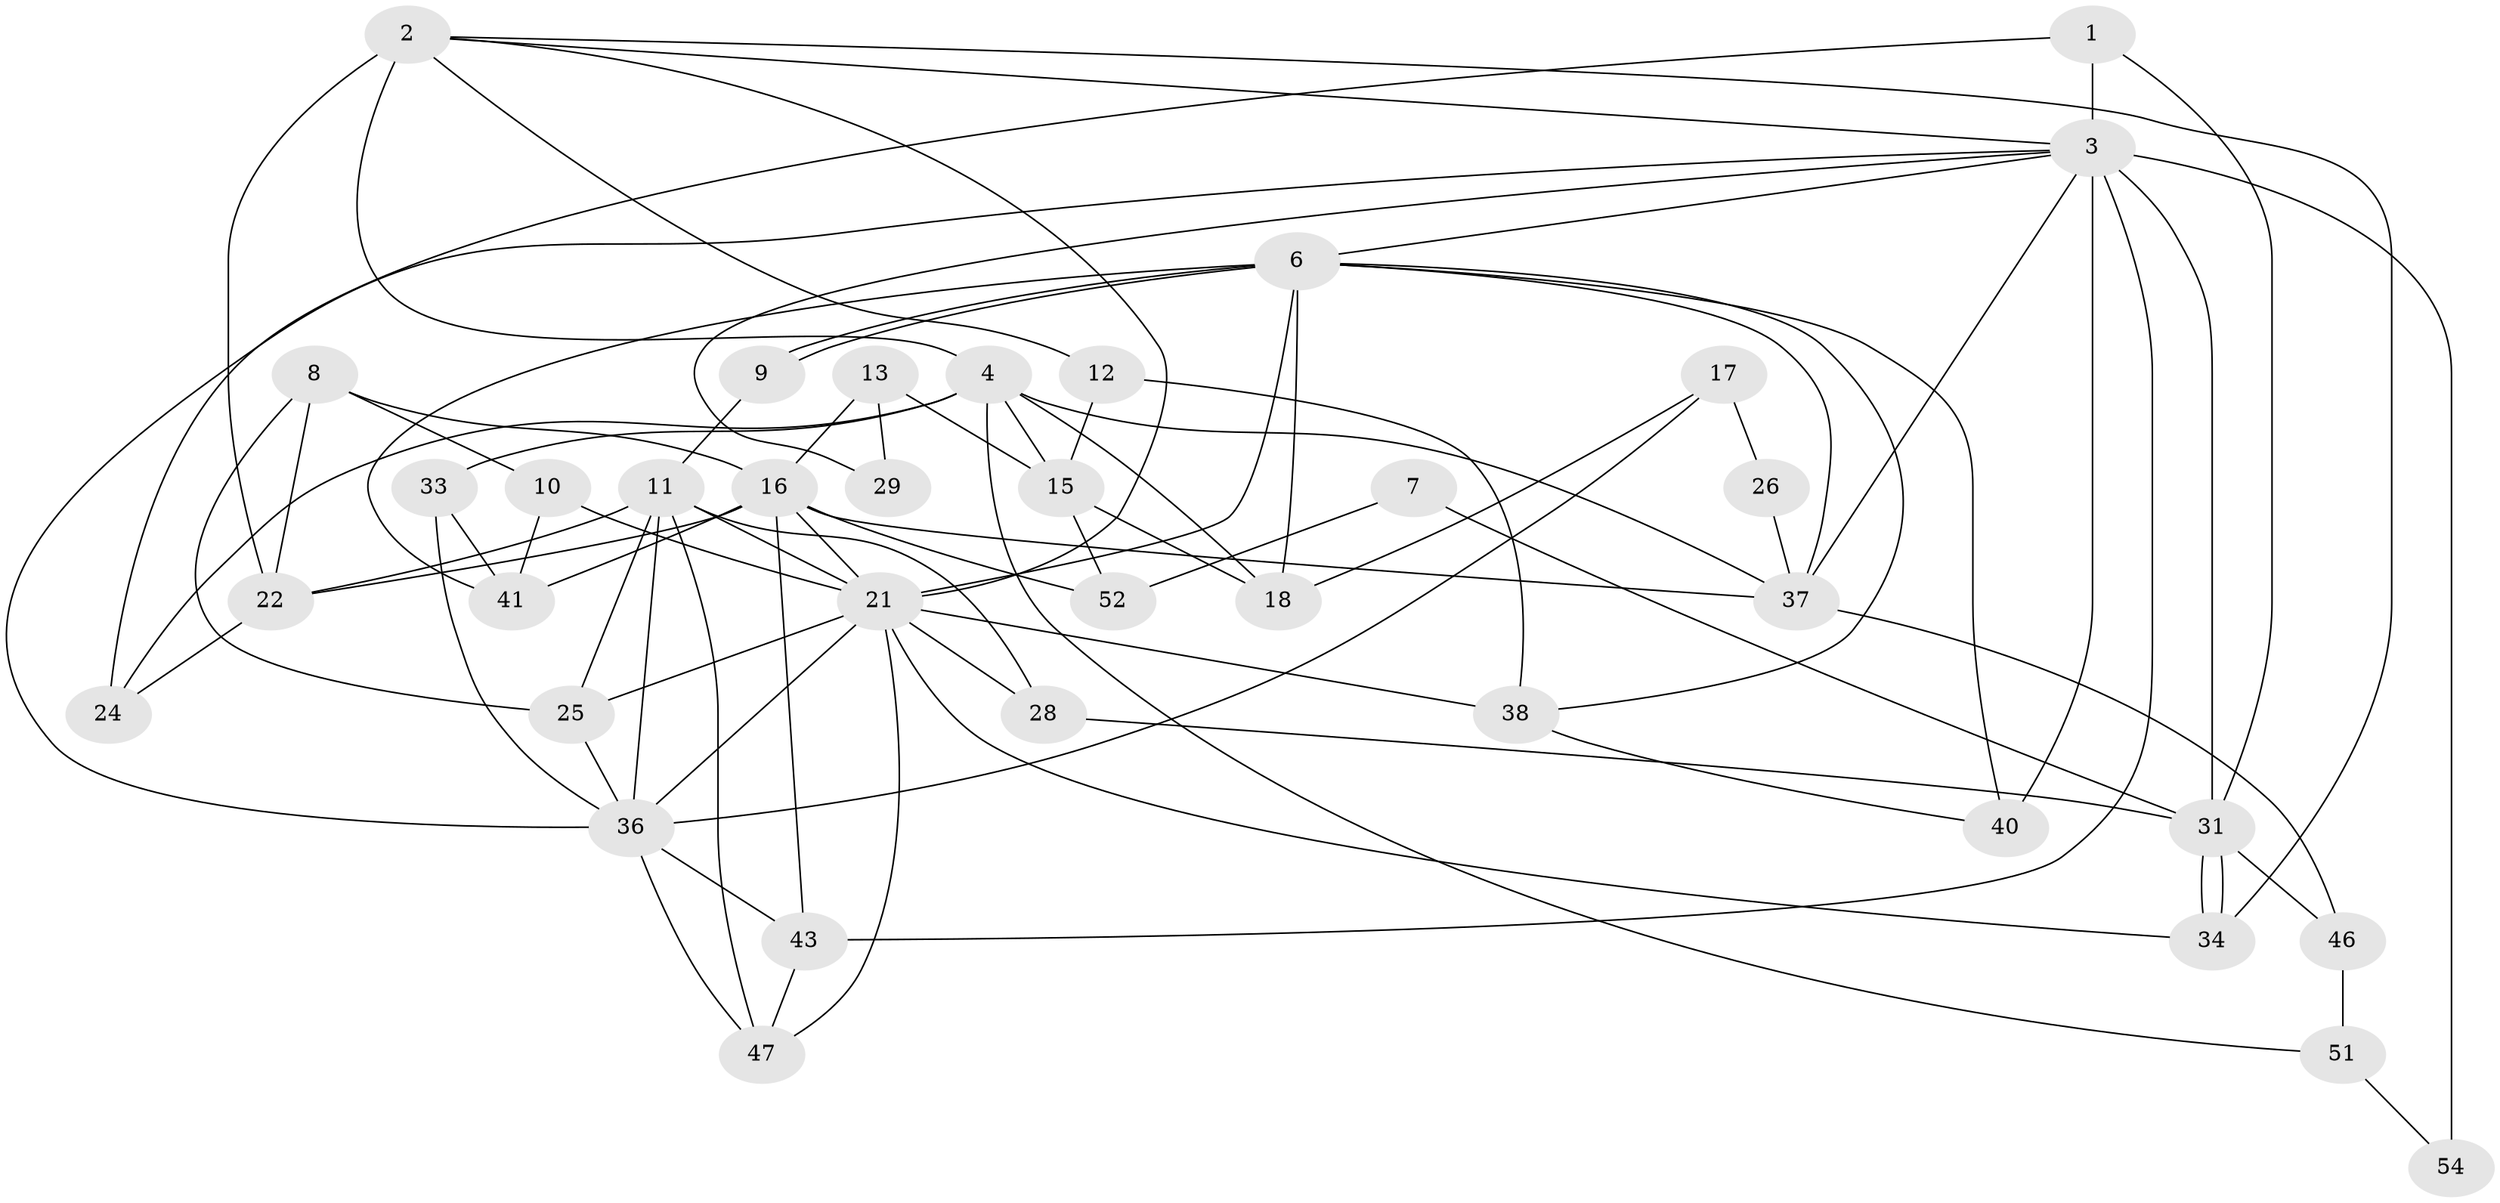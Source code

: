 // original degree distribution, {3: 0.3333333333333333, 4: 0.2962962962962963, 7: 0.037037037037037035, 5: 0.1111111111111111, 6: 0.1111111111111111, 2: 0.09259259259259259, 8: 0.018518518518518517}
// Generated by graph-tools (version 1.1) at 2025/18/03/04/25 18:18:47]
// undirected, 37 vertices, 84 edges
graph export_dot {
graph [start="1"]
  node [color=gray90,style=filled];
  1;
  2 [super="+50"];
  3 [super="+5+19+45"];
  4 [super="+23"];
  6 [super="+44+42"];
  7;
  8 [super="+20"];
  9;
  10;
  11 [super="+14"];
  12;
  13;
  15;
  16 [super="+39+49+53"];
  17 [super="+32"];
  18;
  21 [super="+30"];
  22;
  24;
  25 [super="+27"];
  26;
  28;
  29;
  31 [super="+35"];
  33;
  34;
  36 [super="+48"];
  37;
  38;
  40;
  41;
  43;
  46;
  47;
  51;
  52;
  54;
  1 -- 24;
  1 -- 3;
  1 -- 31;
  2 -- 22 [weight=2];
  2 -- 12;
  2 -- 4;
  2 -- 3;
  2 -- 34;
  2 -- 21;
  3 -- 54 [weight=2];
  3 -- 37;
  3 -- 40 [weight=2];
  3 -- 43;
  3 -- 36;
  3 -- 29;
  3 -- 31 [weight=2];
  3 -- 6;
  4 -- 33;
  4 -- 18;
  4 -- 51;
  4 -- 37;
  4 -- 24;
  4 -- 15;
  6 -- 9;
  6 -- 9;
  6 -- 40;
  6 -- 38;
  6 -- 41 [weight=2];
  6 -- 18;
  6 -- 37;
  6 -- 21;
  7 -- 52;
  7 -- 31;
  8 -- 22;
  8 -- 10;
  8 -- 16;
  8 -- 25;
  9 -- 11;
  10 -- 41;
  10 -- 21;
  11 -- 21;
  11 -- 22;
  11 -- 36;
  11 -- 28;
  11 -- 25;
  11 -- 47;
  12 -- 38;
  12 -- 15;
  13 -- 16;
  13 -- 15;
  13 -- 29;
  15 -- 18;
  15 -- 52;
  16 -- 41;
  16 -- 22;
  16 -- 21;
  16 -- 43;
  16 -- 52;
  16 -- 37;
  17 -- 18;
  17 -- 26 [weight=2];
  17 -- 36;
  21 -- 28;
  21 -- 38;
  21 -- 47;
  21 -- 25;
  21 -- 34;
  21 -- 36;
  22 -- 24;
  25 -- 36;
  26 -- 37;
  28 -- 31;
  31 -- 34;
  31 -- 34;
  31 -- 46;
  33 -- 36;
  33 -- 41;
  36 -- 43;
  36 -- 47;
  37 -- 46;
  38 -- 40;
  43 -- 47;
  46 -- 51;
  51 -- 54;
}

